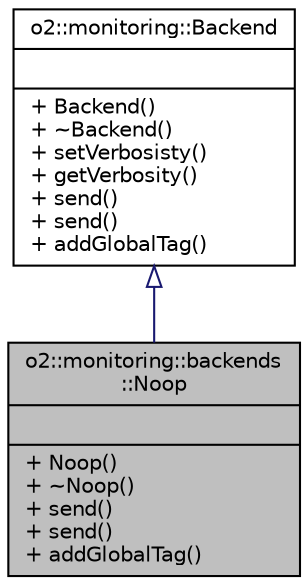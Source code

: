 digraph "o2::monitoring::backends::Noop"
{
 // INTERACTIVE_SVG=YES
  bgcolor="transparent";
  edge [fontname="Helvetica",fontsize="10",labelfontname="Helvetica",labelfontsize="10"];
  node [fontname="Helvetica",fontsize="10",shape=record];
  Node1 [label="{o2::monitoring::backends\l::Noop\n||+ Noop()\l+ ~Noop()\l+ send()\l+ send()\l+ addGlobalTag()\l}",height=0.2,width=0.4,color="black", fillcolor="grey75", style="filled", fontcolor="black"];
  Node2 -> Node1 [dir="back",color="midnightblue",fontsize="10",style="solid",arrowtail="onormal",fontname="Helvetica"];
  Node2 [label="{o2::monitoring::Backend\n||+ Backend()\l+ ~Backend()\l+ setVerbosisty()\l+ getVerbosity()\l+ send()\l+ send()\l+ addGlobalTag()\l}",height=0.2,width=0.4,color="black",URL="$classo2_1_1monitoring_1_1Backend.html",tooltip="Backend pure virtual interface. "];
}
